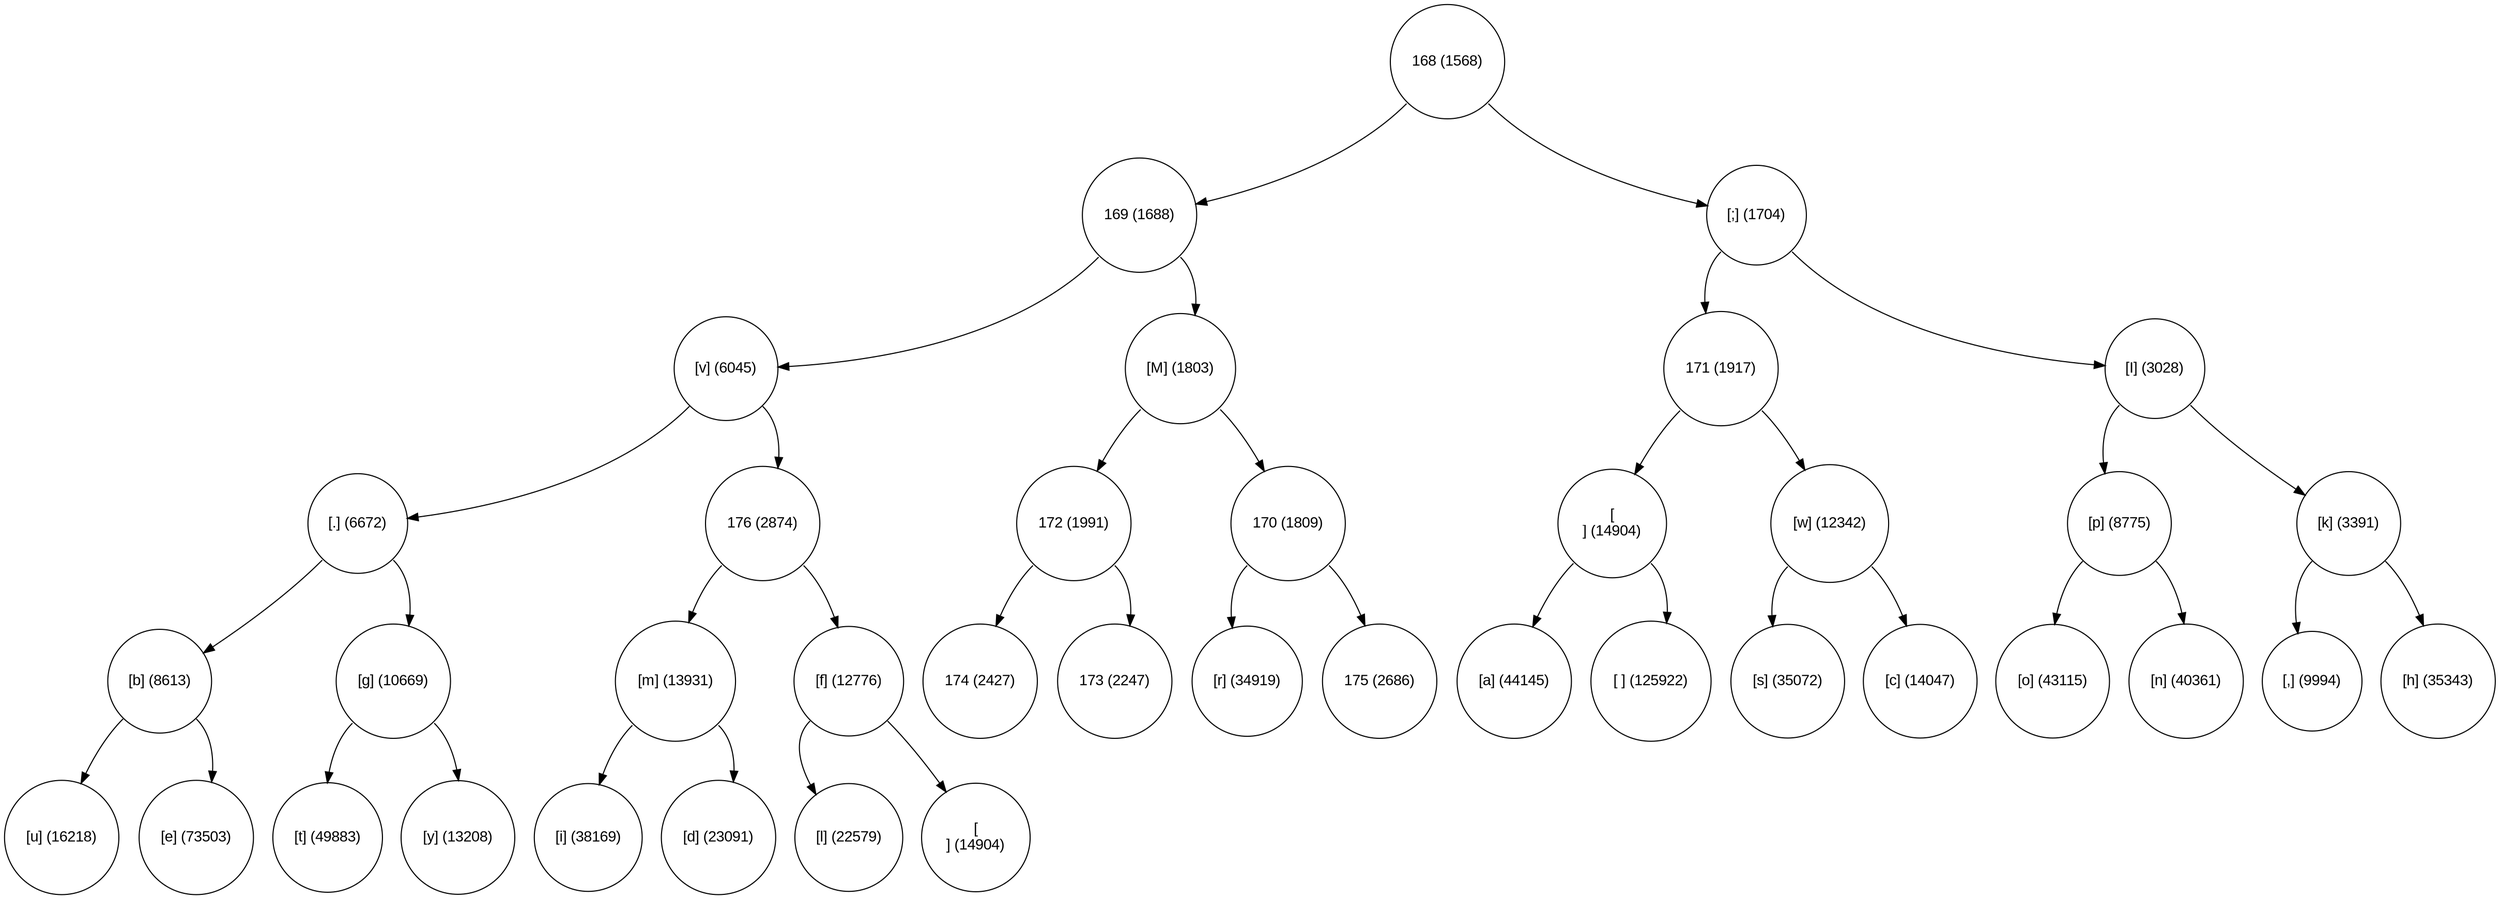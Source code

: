 digraph move_up {
	node [fontname="Arial", shape="circle", width=0.5]; 

	0 [label = "168 (1568)"];
	0:sw -> 1;
	1 [label = "169 (1688)"];
	1:sw -> 3;
	3 [label = "[v] (6045)"];
	3:sw -> 7;
	7 [label = "[.] (6672)"];
	7:sw -> 15;
	15 [label = "[b] (8613)"];
	15:sw -> 31;
	31 [label = "[u] (16218)"];
	15:se -> 32;
	32 [label = "[e] (73503)"];
	7:se -> 16;
	16 [label = "[g] (10669)"];
	16:sw -> 33;
	33 [label = "[t] (49883)"];
	16:se -> 34;
	34 [label = "[y] (13208)"];
	3:se -> 8;
	8 [label = "176 (2874)"];
	8:sw -> 17;
	17 [label = "[m] (13931)"];
	17:sw -> 35;
	35 [label = "[i] (38169)"];
	17:se -> 36;
	36 [label = "[d] (23091)"];
	8:se -> 18;
	18 [label = "[f] (12776)"];
	18:sw -> 37;
	37 [label = "[l] (22579)"];
	18:se -> 38;
	38 [label = "[
] (14904)"];
	1:se -> 4;
	4 [label = "[M] (1803)"];
	4:sw -> 9;
	9 [label = "172 (1991)"];
	9:sw -> 19;
	19 [label = "174 (2427)"];
	9:se -> 20;
	20 [label = "173 (2247)"];
	4:se -> 10;
	10 [label = "170 (1809)"];
	10:sw -> 21;
	21 [label = "[r] (34919)"];
	10:se -> 22;
	22 [label = "175 (2686)"];
	0:se -> 2;
	2 [label = "[;] (1704)"];
	2:sw -> 5;
	5 [label = "171 (1917)"];
	5:sw -> 11;
	11 [label = "[] (14904)"];
	11:sw -> 23;
	23 [label = "[a] (44145)"];
	11:se -> 24;
	24 [label = "[ ] (125922)"];
	5:se -> 12;
	12 [label = "[w] (12342)"];
	12:sw -> 25;
	25 [label = "[s] (35072)"];
	12:se -> 26;
	26 [label = "[c] (14047)"];
	2:se -> 6;
	6 [label = "[I] (3028)"];
	6:sw -> 13;
	13 [label = "[p] (8775)"];
	13:sw -> 27;
	27 [label = "[o] (43115)"];
	13:se -> 28;
	28 [label = "[n] (40361)"];
	6:se -> 14;
	14 [label = "[k] (3391)"];
	14:sw -> 29;
	29 [label = "[,] (9994)"];
	14:se -> 30;
	30 [label = "[h] (35343)"];
}
